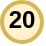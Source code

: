<mxfile version="14.6.13" type="device"><diagram id="tahZ7rr5h-yJllLHIg9r" name="Seite-1"><mxGraphModel dx="41" dy="36" grid="1" gridSize="10" guides="1" tooltips="1" connect="1" arrows="1" fold="1" page="1" pageScale="1" pageWidth="827" pageHeight="1169" math="0" shadow="0"><root><mxCell id="0"/><mxCell id="1" parent="0"/><mxCell id="Ujt7E7KuG6AgjiHlfnYH-1" value="" style="group;fontStyle=1" parent="1" vertex="1" connectable="0"><mxGeometry x="40" y="39" width="20" height="21" as="geometry"/></mxCell><mxCell id="Ujt7E7KuG6AgjiHlfnYH-2" value="" style="ellipse;whiteSpace=wrap;html=1;aspect=fixed;fillColor=#fff2cc;strokeColor=#d6b656;strokeWidth=2;fontStyle=1" parent="Ujt7E7KuG6AgjiHlfnYH-1" vertex="1"><mxGeometry y="1" width="20" height="20" as="geometry"/></mxCell><mxCell id="Ujt7E7KuG6AgjiHlfnYH-3" value="20" style="text;html=1;strokeColor=none;fillColor=none;align=center;verticalAlign=middle;whiteSpace=wrap;rounded=0;fontStyle=1" parent="Ujt7E7KuG6AgjiHlfnYH-1" vertex="1"><mxGeometry width="20" height="20" as="geometry"/></mxCell></root></mxGraphModel></diagram></mxfile>